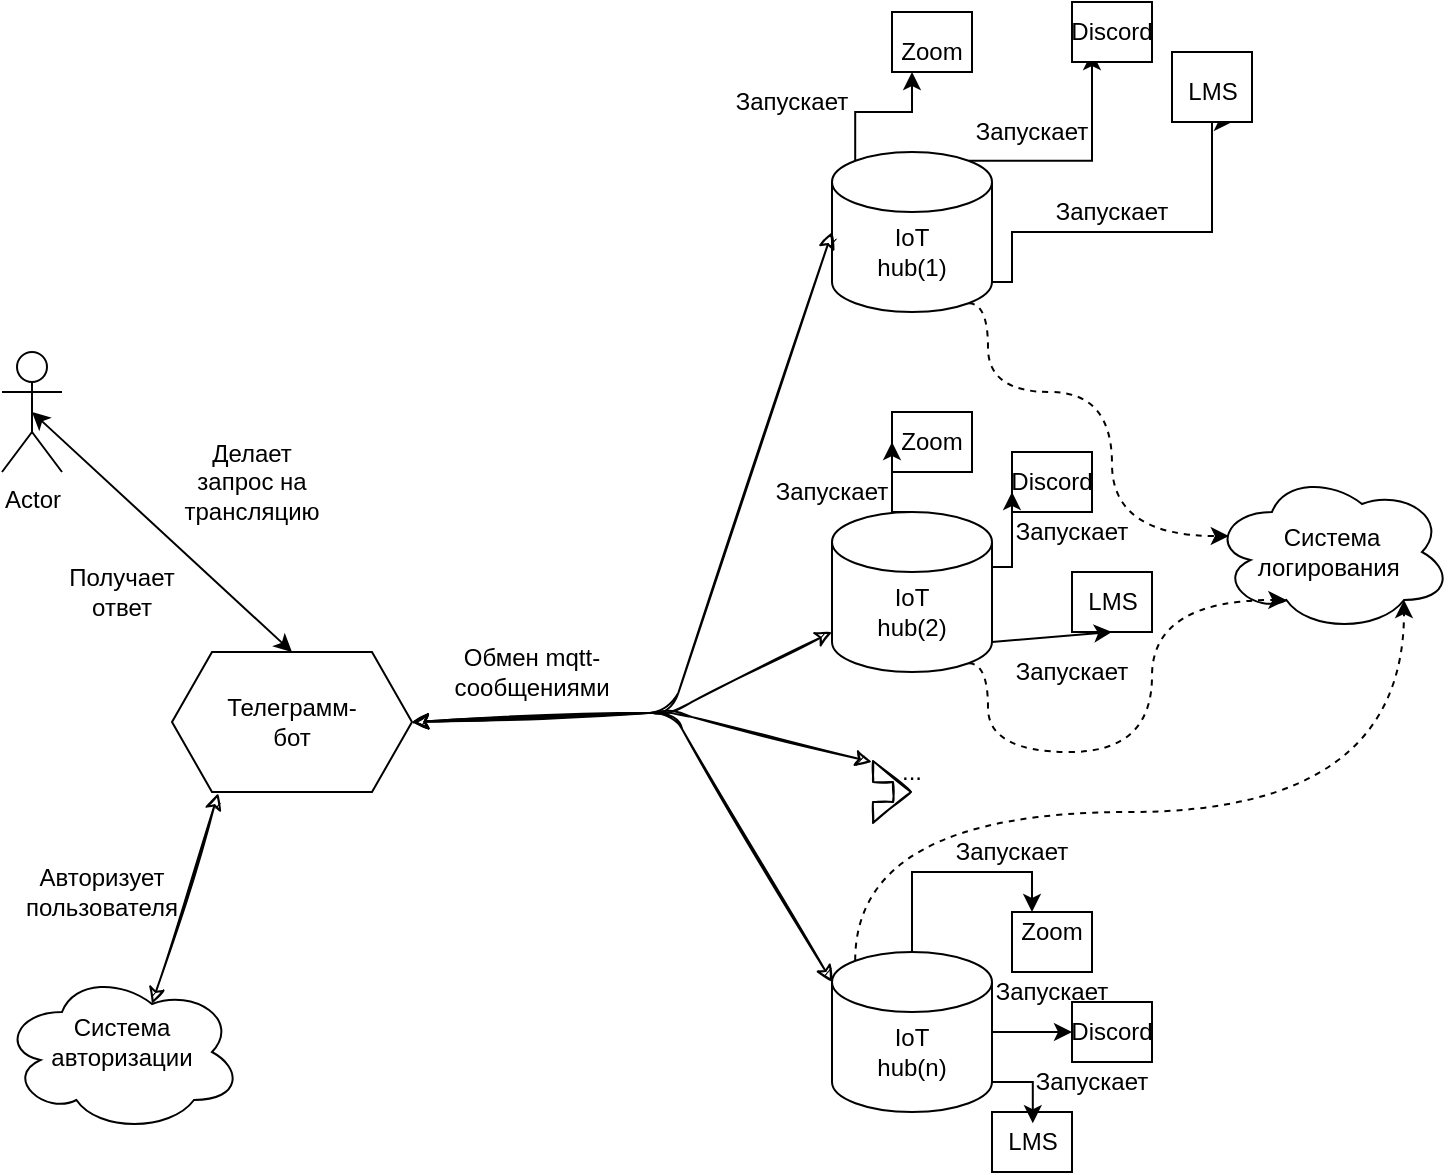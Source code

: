 <mxfile version="13.7.4" type="device"><diagram id="VAgqORTEkUdKRLEl4oWf" name="Page-1"><mxGraphModel dx="1174" dy="1851" grid="1" gridSize="10" guides="1" tooltips="1" connect="1" arrows="1" fold="1" page="1" pageScale="1" pageWidth="827" pageHeight="1169" math="0" shadow="0"><root><mxCell id="0"/><mxCell id="1" parent="0"/><mxCell id="50xNCseeFw3P4u-qt_q2-1" value="Actor" style="shape=umlActor;verticalLabelPosition=bottom;verticalAlign=top;html=1;outlineConnect=0;" vertex="1" parent="1"><mxGeometry x="85" y="70" width="30" height="60" as="geometry"/></mxCell><mxCell id="50xNCseeFw3P4u-qt_q2-2" value="" style="shape=hexagon;perimeter=hexagonPerimeter2;whiteSpace=wrap;html=1;fixedSize=1;" vertex="1" parent="1"><mxGeometry x="170" y="220" width="120" height="70" as="geometry"/></mxCell><mxCell id="50xNCseeFw3P4u-qt_q2-3" value="" style="ellipse;shape=cloud;whiteSpace=wrap;html=1;" vertex="1" parent="1"><mxGeometry x="85" y="380" width="120" height="80" as="geometry"/></mxCell><mxCell id="50xNCseeFw3P4u-qt_q2-66" style="edgeStyle=orthogonalEdgeStyle;rounded=0;orthogonalLoop=1;jettySize=auto;html=1;exitX=0.145;exitY=0;exitDx=0;exitDy=4.35;exitPerimeter=0;entryX=0.25;entryY=1;entryDx=0;entryDy=0;" edge="1" parent="1" source="50xNCseeFw3P4u-qt_q2-4" target="50xNCseeFw3P4u-qt_q2-39"><mxGeometry relative="1" as="geometry"/></mxCell><mxCell id="50xNCseeFw3P4u-qt_q2-67" style="edgeStyle=orthogonalEdgeStyle;rounded=0;orthogonalLoop=1;jettySize=auto;html=1;exitX=0.855;exitY=0;exitDx=0;exitDy=4.35;exitPerimeter=0;entryX=0.25;entryY=1;entryDx=0;entryDy=0;" edge="1" parent="1" source="50xNCseeFw3P4u-qt_q2-4" target="50xNCseeFw3P4u-qt_q2-40"><mxGeometry relative="1" as="geometry"/></mxCell><mxCell id="50xNCseeFw3P4u-qt_q2-69" style="edgeStyle=orthogonalEdgeStyle;rounded=0;orthogonalLoop=1;jettySize=auto;html=1;exitX=1;exitY=1;exitDx=0;exitDy=-15;exitPerimeter=0;entryX=0.75;entryY=1;entryDx=0;entryDy=0;" edge="1" parent="1" source="50xNCseeFw3P4u-qt_q2-4" target="50xNCseeFw3P4u-qt_q2-5"><mxGeometry relative="1" as="geometry"><Array as="points"><mxPoint x="590" y="10"/><mxPoint x="690" y="10"/><mxPoint x="690" y="-45"/></Array></mxGeometry></mxCell><mxCell id="50xNCseeFw3P4u-qt_q2-81" style="edgeStyle=orthogonalEdgeStyle;rounded=0;orthogonalLoop=1;jettySize=auto;html=1;exitX=0.855;exitY=1;exitDx=0;exitDy=-4.35;exitPerimeter=0;elbow=vertical;entryX=0.07;entryY=0.4;entryDx=0;entryDy=0;entryPerimeter=0;curved=1;dashed=1;" edge="1" parent="1" source="50xNCseeFw3P4u-qt_q2-4" target="50xNCseeFw3P4u-qt_q2-9"><mxGeometry relative="1" as="geometry"><Array as="points"><mxPoint x="578" y="90"/><mxPoint x="640" y="90"/><mxPoint x="640" y="162"/></Array></mxGeometry></mxCell><mxCell id="50xNCseeFw3P4u-qt_q2-4" value="" style="shape=cylinder3;whiteSpace=wrap;html=1;boundedLbl=1;backgroundOutline=1;size=15;" vertex="1" parent="1"><mxGeometry x="500" y="-30" width="80" height="80" as="geometry"/></mxCell><mxCell id="50xNCseeFw3P4u-qt_q2-5" value="" style="rounded=0;whiteSpace=wrap;html=1;" vertex="1" parent="1"><mxGeometry x="670" y="-80" width="40" height="35" as="geometry"/></mxCell><mxCell id="50xNCseeFw3P4u-qt_q2-6" value="" style="rounded=0;whiteSpace=wrap;html=1;" vertex="1" parent="1"><mxGeometry x="530" y="-100" width="40" height="30" as="geometry"/></mxCell><mxCell id="50xNCseeFw3P4u-qt_q2-8" value="" style="rounded=0;whiteSpace=wrap;html=1;" vertex="1" parent="1"><mxGeometry x="620" y="-105" width="40" height="30" as="geometry"/></mxCell><mxCell id="50xNCseeFw3P4u-qt_q2-9" value="" style="ellipse;shape=cloud;whiteSpace=wrap;html=1;" vertex="1" parent="1"><mxGeometry x="690" y="130" width="120" height="80" as="geometry"/></mxCell><mxCell id="50xNCseeFw3P4u-qt_q2-18" value="Телеграмм-бот&lt;br&gt;" style="text;html=1;strokeColor=none;fillColor=none;align=center;verticalAlign=middle;whiteSpace=wrap;rounded=0;" vertex="1" parent="1"><mxGeometry x="210" y="245" width="40" height="20" as="geometry"/></mxCell><mxCell id="50xNCseeFw3P4u-qt_q2-19" value="Система авторизации&lt;br&gt;" style="text;html=1;strokeColor=none;fillColor=none;align=center;verticalAlign=middle;whiteSpace=wrap;rounded=0;" vertex="1" parent="1"><mxGeometry x="125" y="405" width="40" height="20" as="geometry"/></mxCell><mxCell id="50xNCseeFw3P4u-qt_q2-21" value="" style="endArrow=classic;startArrow=classic;html=1;entryX=0;entryY=0.5;entryDx=0;entryDy=0;entryPerimeter=0;exitX=1;exitY=0.5;exitDx=0;exitDy=0;sketch=1;" edge="1" parent="1" source="50xNCseeFw3P4u-qt_q2-2" target="50xNCseeFw3P4u-qt_q2-4"><mxGeometry width="50" height="50" relative="1" as="geometry"><mxPoint x="390" y="300" as="sourcePoint"/><mxPoint x="440" y="250" as="targetPoint"/><Array as="points"><mxPoint x="420" y="250"/></Array></mxGeometry></mxCell><mxCell id="50xNCseeFw3P4u-qt_q2-26" value="Система логирования&amp;nbsp;" style="text;html=1;strokeColor=none;fillColor=none;align=center;verticalAlign=middle;whiteSpace=wrap;rounded=0;" vertex="1" parent="1"><mxGeometry x="730" y="160" width="40" height="20" as="geometry"/></mxCell><mxCell id="50xNCseeFw3P4u-qt_q2-24" value="IoT hub(1)" style="text;html=1;strokeColor=none;fillColor=none;align=center;verticalAlign=middle;whiteSpace=wrap;rounded=0;" vertex="1" parent="1"><mxGeometry x="520" y="10" width="40" height="20" as="geometry"/></mxCell><mxCell id="50xNCseeFw3P4u-qt_q2-70" style="edgeStyle=orthogonalEdgeStyle;rounded=0;orthogonalLoop=1;jettySize=auto;html=1;exitX=0.5;exitY=0;exitDx=0;exitDy=0;exitPerimeter=0;entryX=0;entryY=0.5;entryDx=0;entryDy=0;" edge="1" parent="1" source="50xNCseeFw3P4u-qt_q2-28" target="50xNCseeFw3P4u-qt_q2-52"><mxGeometry relative="1" as="geometry"/></mxCell><mxCell id="50xNCseeFw3P4u-qt_q2-71" style="edgeStyle=orthogonalEdgeStyle;rounded=0;orthogonalLoop=1;jettySize=auto;html=1;exitX=1;exitY=0;exitDx=0;exitDy=27.5;exitPerimeter=0;entryX=0;entryY=0.75;entryDx=0;entryDy=0;" edge="1" parent="1" source="50xNCseeFw3P4u-qt_q2-28" target="50xNCseeFw3P4u-qt_q2-60"><mxGeometry relative="1" as="geometry"/></mxCell><mxCell id="50xNCseeFw3P4u-qt_q2-83" style="edgeStyle=orthogonalEdgeStyle;rounded=0;orthogonalLoop=1;jettySize=auto;html=1;exitX=0.855;exitY=1;exitDx=0;exitDy=-4.35;exitPerimeter=0;entryX=0.31;entryY=0.8;entryDx=0;entryDy=0;entryPerimeter=0;curved=1;dashed=1;" edge="1" parent="1" source="50xNCseeFw3P4u-qt_q2-28" target="50xNCseeFw3P4u-qt_q2-9"><mxGeometry relative="1" as="geometry"><Array as="points"><mxPoint x="578" y="270"/><mxPoint x="660" y="270"/><mxPoint x="660" y="194"/></Array></mxGeometry></mxCell><mxCell id="50xNCseeFw3P4u-qt_q2-92" style="rounded=0;orthogonalLoop=1;jettySize=auto;html=1;exitX=1;exitY=1;exitDx=0;exitDy=-15;exitPerimeter=0;entryX=0.5;entryY=1;entryDx=0;entryDy=0;" edge="1" parent="1" source="50xNCseeFw3P4u-qt_q2-28" target="50xNCseeFw3P4u-qt_q2-55"><mxGeometry relative="1" as="geometry"/></mxCell><mxCell id="50xNCseeFw3P4u-qt_q2-28" value="" style="shape=cylinder3;whiteSpace=wrap;html=1;boundedLbl=1;backgroundOutline=1;size=15;" vertex="1" parent="1"><mxGeometry x="500" y="150" width="80" height="80" as="geometry"/></mxCell><mxCell id="50xNCseeFw3P4u-qt_q2-74" style="edgeStyle=orthogonalEdgeStyle;rounded=0;orthogonalLoop=1;jettySize=auto;html=1;exitX=0.5;exitY=0;exitDx=0;exitDy=0;exitPerimeter=0;entryX=0.25;entryY=0;entryDx=0;entryDy=0;" edge="1" parent="1" source="50xNCseeFw3P4u-qt_q2-29" target="50xNCseeFw3P4u-qt_q2-53"><mxGeometry relative="1" as="geometry"/></mxCell><mxCell id="50xNCseeFw3P4u-qt_q2-75" style="edgeStyle=orthogonalEdgeStyle;rounded=0;orthogonalLoop=1;jettySize=auto;html=1;exitX=1;exitY=0.5;exitDx=0;exitDy=0;exitPerimeter=0;entryX=0;entryY=0.5;entryDx=0;entryDy=0;" edge="1" parent="1" source="50xNCseeFw3P4u-qt_q2-29" target="50xNCseeFw3P4u-qt_q2-61"><mxGeometry relative="1" as="geometry"/></mxCell><mxCell id="50xNCseeFw3P4u-qt_q2-76" style="edgeStyle=orthogonalEdgeStyle;rounded=0;orthogonalLoop=1;jettySize=auto;html=1;exitX=1;exitY=1;exitDx=0;exitDy=-15;exitPerimeter=0;entryX=0.51;entryY=0.03;entryDx=0;entryDy=0;entryPerimeter=0;" edge="1" parent="1" source="50xNCseeFw3P4u-qt_q2-29" target="50xNCseeFw3P4u-qt_q2-62"><mxGeometry relative="1" as="geometry"/></mxCell><mxCell id="50xNCseeFw3P4u-qt_q2-84" style="edgeStyle=orthogonalEdgeStyle;curved=1;rounded=0;orthogonalLoop=1;jettySize=auto;html=1;exitX=0.145;exitY=0;exitDx=0;exitDy=4.35;exitPerimeter=0;entryX=0.8;entryY=0.8;entryDx=0;entryDy=0;entryPerimeter=0;dashed=1;" edge="1" parent="1" source="50xNCseeFw3P4u-qt_q2-29" target="50xNCseeFw3P4u-qt_q2-9"><mxGeometry relative="1" as="geometry"><Array as="points"><mxPoint x="512" y="300"/><mxPoint x="786" y="300"/></Array></mxGeometry></mxCell><mxCell id="50xNCseeFw3P4u-qt_q2-29" value="" style="shape=cylinder3;whiteSpace=wrap;html=1;boundedLbl=1;backgroundOutline=1;size=15;" vertex="1" parent="1"><mxGeometry x="500" y="370" width="80" height="80" as="geometry"/></mxCell><mxCell id="50xNCseeFw3P4u-qt_q2-30" value="" style="endArrow=classic;startArrow=classic;html=1;exitX=1;exitY=0.5;exitDx=0;exitDy=0;sketch=1;" edge="1" parent="1" source="50xNCseeFw3P4u-qt_q2-2" target="50xNCseeFw3P4u-qt_q2-28"><mxGeometry width="50" height="50" relative="1" as="geometry"><mxPoint x="390" y="275" as="sourcePoint"/><mxPoint x="440" y="225" as="targetPoint"/><Array as="points"><mxPoint x="420" y="250"/></Array></mxGeometry></mxCell><mxCell id="50xNCseeFw3P4u-qt_q2-31" value="" style="endArrow=classic;startArrow=classic;html=1;entryX=0;entryY=0;entryDx=0;entryDy=15;entryPerimeter=0;exitX=1;exitY=0.5;exitDx=0;exitDy=0;sketch=1;" edge="1" parent="1" source="50xNCseeFw3P4u-qt_q2-2" target="50xNCseeFw3P4u-qt_q2-29"><mxGeometry width="50" height="50" relative="1" as="geometry"><mxPoint x="390" y="280" as="sourcePoint"/><mxPoint x="440" y="230" as="targetPoint"/><Array as="points"><mxPoint x="420" y="250"/></Array></mxGeometry></mxCell><mxCell id="50xNCseeFw3P4u-qt_q2-32" value="" style="endArrow=classic;startArrow=classic;html=1;exitX=1;exitY=0.5;exitDx=0;exitDy=0;sketch=1;" edge="1" parent="1" source="50xNCseeFw3P4u-qt_q2-2" target="50xNCseeFw3P4u-qt_q2-37"><mxGeometry width="50" height="50" relative="1" as="geometry"><mxPoint x="390" y="280" as="sourcePoint"/><mxPoint x="520" y="300" as="targetPoint"/><Array as="points"><mxPoint x="420" y="250"/></Array></mxGeometry></mxCell><mxCell id="50xNCseeFw3P4u-qt_q2-34" value="IoT hub(2)" style="text;html=1;strokeColor=none;fillColor=none;align=center;verticalAlign=middle;whiteSpace=wrap;rounded=0;" vertex="1" parent="1"><mxGeometry x="520" y="190" width="40" height="20" as="geometry"/></mxCell><mxCell id="50xNCseeFw3P4u-qt_q2-35" value="IoT hub(n)" style="text;html=1;strokeColor=none;fillColor=none;align=center;verticalAlign=middle;whiteSpace=wrap;rounded=0;" vertex="1" parent="1"><mxGeometry x="520" y="410" width="40" height="20" as="geometry"/></mxCell><mxCell id="50xNCseeFw3P4u-qt_q2-37" value="...&lt;br&gt;" style="text;html=1;strokeColor=none;fillColor=none;align=center;verticalAlign=middle;whiteSpace=wrap;rounded=0;" vertex="1" parent="1"><mxGeometry x="520" y="270" width="40" height="20" as="geometry"/></mxCell><mxCell id="50xNCseeFw3P4u-qt_q2-39" value="Zoom" style="text;html=1;strokeColor=none;fillColor=none;align=center;verticalAlign=middle;whiteSpace=wrap;rounded=0;" vertex="1" parent="1"><mxGeometry x="530" y="-90" width="40" height="20" as="geometry"/></mxCell><mxCell id="50xNCseeFw3P4u-qt_q2-40" value="Discord" style="text;html=1;strokeColor=none;fillColor=none;align=center;verticalAlign=middle;whiteSpace=wrap;rounded=0;" vertex="1" parent="1"><mxGeometry x="620" y="-100" width="40" height="20" as="geometry"/></mxCell><mxCell id="50xNCseeFw3P4u-qt_q2-41" value="LMS" style="text;html=1;align=center;verticalAlign=middle;resizable=0;points=[];autosize=1;glass=0;" vertex="1" parent="1"><mxGeometry x="670" y="-70" width="40" height="20" as="geometry"/></mxCell><mxCell id="50xNCseeFw3P4u-qt_q2-49" value="Zoom" style="text;html=1;strokeColor=none;fillColor=none;align=center;verticalAlign=middle;whiteSpace=wrap;rounded=0;" vertex="1" parent="1"><mxGeometry x="530" y="105" width="40" height="20" as="geometry"/></mxCell><mxCell id="50xNCseeFw3P4u-qt_q2-50" value="Zoom" style="text;html=1;strokeColor=none;fillColor=none;align=center;verticalAlign=middle;whiteSpace=wrap;rounded=0;" vertex="1" parent="1"><mxGeometry x="590" y="350" width="40" height="20" as="geometry"/></mxCell><mxCell id="50xNCseeFw3P4u-qt_q2-52" value="" style="rounded=0;whiteSpace=wrap;html=1;glass=0;fillColor=none;gradientColor=none;" vertex="1" parent="1"><mxGeometry x="530" y="100" width="40" height="30" as="geometry"/></mxCell><mxCell id="50xNCseeFw3P4u-qt_q2-53" value="" style="rounded=0;whiteSpace=wrap;html=1;glass=0;fillColor=none;gradientColor=none;" vertex="1" parent="1"><mxGeometry x="590" y="350" width="40" height="30" as="geometry"/></mxCell><mxCell id="50xNCseeFw3P4u-qt_q2-54" value="" style="rounded=0;whiteSpace=wrap;html=1;glass=0;fillColor=none;gradientColor=none;" vertex="1" parent="1"><mxGeometry x="590" y="120" width="40" height="30" as="geometry"/></mxCell><mxCell id="50xNCseeFw3P4u-qt_q2-55" value="" style="rounded=0;whiteSpace=wrap;html=1;glass=0;fillColor=none;gradientColor=none;" vertex="1" parent="1"><mxGeometry x="620" y="180" width="40" height="30" as="geometry"/></mxCell><mxCell id="50xNCseeFw3P4u-qt_q2-56" value="" style="rounded=0;whiteSpace=wrap;html=1;glass=0;fillColor=none;gradientColor=none;" vertex="1" parent="1"><mxGeometry x="580" y="450" width="40" height="30" as="geometry"/></mxCell><mxCell id="50xNCseeFw3P4u-qt_q2-57" value="" style="rounded=0;whiteSpace=wrap;html=1;glass=0;fillColor=none;gradientColor=none;" vertex="1" parent="1"><mxGeometry x="620" y="395" width="40" height="30" as="geometry"/></mxCell><mxCell id="50xNCseeFw3P4u-qt_q2-60" value="Discord" style="text;html=1;strokeColor=none;fillColor=none;align=center;verticalAlign=middle;whiteSpace=wrap;rounded=0;" vertex="1" parent="1"><mxGeometry x="590" y="125" width="40" height="20" as="geometry"/></mxCell><mxCell id="50xNCseeFw3P4u-qt_q2-61" value="Discord" style="text;html=1;strokeColor=none;fillColor=none;align=center;verticalAlign=middle;whiteSpace=wrap;rounded=0;" vertex="1" parent="1"><mxGeometry x="620" y="400" width="40" height="20" as="geometry"/></mxCell><mxCell id="50xNCseeFw3P4u-qt_q2-62" value="LMS" style="text;html=1;align=center;verticalAlign=middle;resizable=0;points=[];autosize=1;glass=0;" vertex="1" parent="1"><mxGeometry x="580" y="455" width="40" height="20" as="geometry"/></mxCell><mxCell id="50xNCseeFw3P4u-qt_q2-73" value="LMS" style="text;html=1;align=center;verticalAlign=middle;resizable=0;points=[];autosize=1;glass=0;" vertex="1" parent="1"><mxGeometry x="620" y="185" width="40" height="20" as="geometry"/></mxCell><mxCell id="50xNCseeFw3P4u-qt_q2-95" value="" style="endArrow=classic;startArrow=classic;html=1;entryX=0.193;entryY=1.008;entryDx=0;entryDy=0;entryPerimeter=0;exitX=0.625;exitY=0.2;exitDx=0;exitDy=0;exitPerimeter=0;shadow=0;sketch=1;" edge="1" parent="1" source="50xNCseeFw3P4u-qt_q2-3" target="50xNCseeFw3P4u-qt_q2-2"><mxGeometry width="50" height="50" relative="1" as="geometry"><mxPoint x="380" y="250" as="sourcePoint"/><mxPoint x="430" y="200" as="targetPoint"/></mxGeometry></mxCell><mxCell id="50xNCseeFw3P4u-qt_q2-98" value="Делает запрос на трансляцию" style="text;html=1;strokeColor=none;fillColor=none;align=center;verticalAlign=middle;whiteSpace=wrap;rounded=0;glass=0;" vertex="1" parent="1"><mxGeometry x="190" y="125" width="40" height="20" as="geometry"/></mxCell><mxCell id="50xNCseeFw3P4u-qt_q2-99" value="" style="endArrow=classic;startArrow=classic;html=1;shadow=0;exitX=0.5;exitY=0;exitDx=0;exitDy=0;entryX=0.5;entryY=0.5;entryDx=0;entryDy=0;entryPerimeter=0;" edge="1" parent="1" source="50xNCseeFw3P4u-qt_q2-2" target="50xNCseeFw3P4u-qt_q2-1"><mxGeometry width="50" height="50" relative="1" as="geometry"><mxPoint x="220" y="225" as="sourcePoint"/><mxPoint x="270" y="175" as="targetPoint"/></mxGeometry></mxCell><mxCell id="50xNCseeFw3P4u-qt_q2-100" value="Получает ответ" style="text;html=1;strokeColor=none;fillColor=none;align=center;verticalAlign=middle;whiteSpace=wrap;rounded=0;glass=0;" vertex="1" parent="1"><mxGeometry x="125" y="180" width="40" height="20" as="geometry"/></mxCell><mxCell id="50xNCseeFw3P4u-qt_q2-107" value="Авторизует пользователя" style="text;html=1;strokeColor=none;fillColor=none;align=center;verticalAlign=middle;whiteSpace=wrap;rounded=0;glass=0;" vertex="1" parent="1"><mxGeometry x="115" y="330" width="40" height="20" as="geometry"/></mxCell><mxCell id="50xNCseeFw3P4u-qt_q2-110" style="edgeStyle=none;shape=flexArrow;rounded=0;sketch=1;orthogonalLoop=1;jettySize=auto;html=1;exitX=0.5;exitY=1;exitDx=0;exitDy=0;shadow=0;" edge="1" parent="1"><mxGeometry relative="1" as="geometry"><mxPoint x="360.0" y="220" as="sourcePoint"/><mxPoint x="360.0" y="220" as="targetPoint"/></mxGeometry></mxCell><mxCell id="50xNCseeFw3P4u-qt_q2-111" value="Запускает" style="text;html=1;strokeColor=none;fillColor=none;align=center;verticalAlign=middle;whiteSpace=wrap;rounded=0;glass=0;" vertex="1" parent="1"><mxGeometry x="580" y="-50" width="40" height="20" as="geometry"/></mxCell><mxCell id="50xNCseeFw3P4u-qt_q2-112" value="Запускает" style="text;html=1;strokeColor=none;fillColor=none;align=center;verticalAlign=middle;whiteSpace=wrap;rounded=0;glass=0;" vertex="1" parent="1"><mxGeometry x="620" y="-10" width="40" height="20" as="geometry"/></mxCell><mxCell id="50xNCseeFw3P4u-qt_q2-113" value="Запускает" style="text;html=1;strokeColor=none;fillColor=none;align=center;verticalAlign=middle;whiteSpace=wrap;rounded=0;glass=0;" vertex="1" parent="1"><mxGeometry x="460" y="-65" width="40" height="20" as="geometry"/></mxCell><mxCell id="50xNCseeFw3P4u-qt_q2-115" value="Обмен mqtt-сообщениями" style="text;html=1;strokeColor=none;fillColor=none;align=center;verticalAlign=middle;whiteSpace=wrap;rounded=0;glass=0;" vertex="1" parent="1"><mxGeometry x="330" y="220" width="40" height="20" as="geometry"/></mxCell><mxCell id="50xNCseeFw3P4u-qt_q2-116" value="Запускает" style="text;html=1;strokeColor=none;fillColor=none;align=center;verticalAlign=middle;whiteSpace=wrap;rounded=0;glass=0;" vertex="1" parent="1"><mxGeometry x="480" y="130" width="40" height="20" as="geometry"/></mxCell><mxCell id="50xNCseeFw3P4u-qt_q2-117" value="Запускает" style="text;html=1;strokeColor=none;fillColor=none;align=center;verticalAlign=middle;whiteSpace=wrap;rounded=0;glass=0;" vertex="1" parent="1"><mxGeometry x="600" y="150" width="40" height="20" as="geometry"/></mxCell><mxCell id="50xNCseeFw3P4u-qt_q2-118" value="Запускает" style="text;html=1;strokeColor=none;fillColor=none;align=center;verticalAlign=middle;whiteSpace=wrap;rounded=0;glass=0;" vertex="1" parent="1"><mxGeometry x="600" y="220" width="40" height="20" as="geometry"/></mxCell><mxCell id="50xNCseeFw3P4u-qt_q2-119" value="Запускает" style="text;html=1;strokeColor=none;fillColor=none;align=center;verticalAlign=middle;whiteSpace=wrap;rounded=0;glass=0;" vertex="1" parent="1"><mxGeometry x="570" y="310" width="40" height="20" as="geometry"/></mxCell><mxCell id="50xNCseeFw3P4u-qt_q2-120" value="Запускает" style="text;html=1;strokeColor=none;fillColor=none;align=center;verticalAlign=middle;whiteSpace=wrap;rounded=0;glass=0;" vertex="1" parent="1"><mxGeometry x="590" y="380" width="40" height="20" as="geometry"/></mxCell><mxCell id="50xNCseeFw3P4u-qt_q2-122" value="Запускает" style="text;html=1;strokeColor=none;fillColor=none;align=center;verticalAlign=middle;whiteSpace=wrap;rounded=0;glass=0;" vertex="1" parent="1"><mxGeometry x="610" y="425" width="40" height="20" as="geometry"/></mxCell><mxCell id="50xNCseeFw3P4u-qt_q2-123" style="edgeStyle=none;shape=flexArrow;rounded=0;sketch=1;orthogonalLoop=1;jettySize=auto;html=1;exitX=0.25;exitY=1;exitDx=0;exitDy=0;entryX=0.5;entryY=1;entryDx=0;entryDy=0;shadow=0;" edge="1" parent="1" source="50xNCseeFw3P4u-qt_q2-37" target="50xNCseeFw3P4u-qt_q2-37"><mxGeometry relative="1" as="geometry"/></mxCell></root></mxGraphModel></diagram></mxfile>